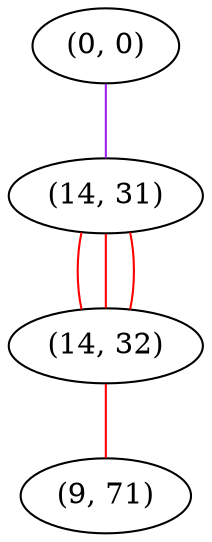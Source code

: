 graph "" {
"(0, 0)";
"(14, 31)";
"(14, 32)";
"(9, 71)";
"(0, 0)" -- "(14, 31)"  [color=purple, key=0, weight=4];
"(14, 31)" -- "(14, 32)"  [color=red, key=0, weight=1];
"(14, 31)" -- "(14, 32)"  [color=red, key=1, weight=1];
"(14, 31)" -- "(14, 32)"  [color=red, key=2, weight=1];
"(14, 32)" -- "(9, 71)"  [color=red, key=0, weight=1];
}
